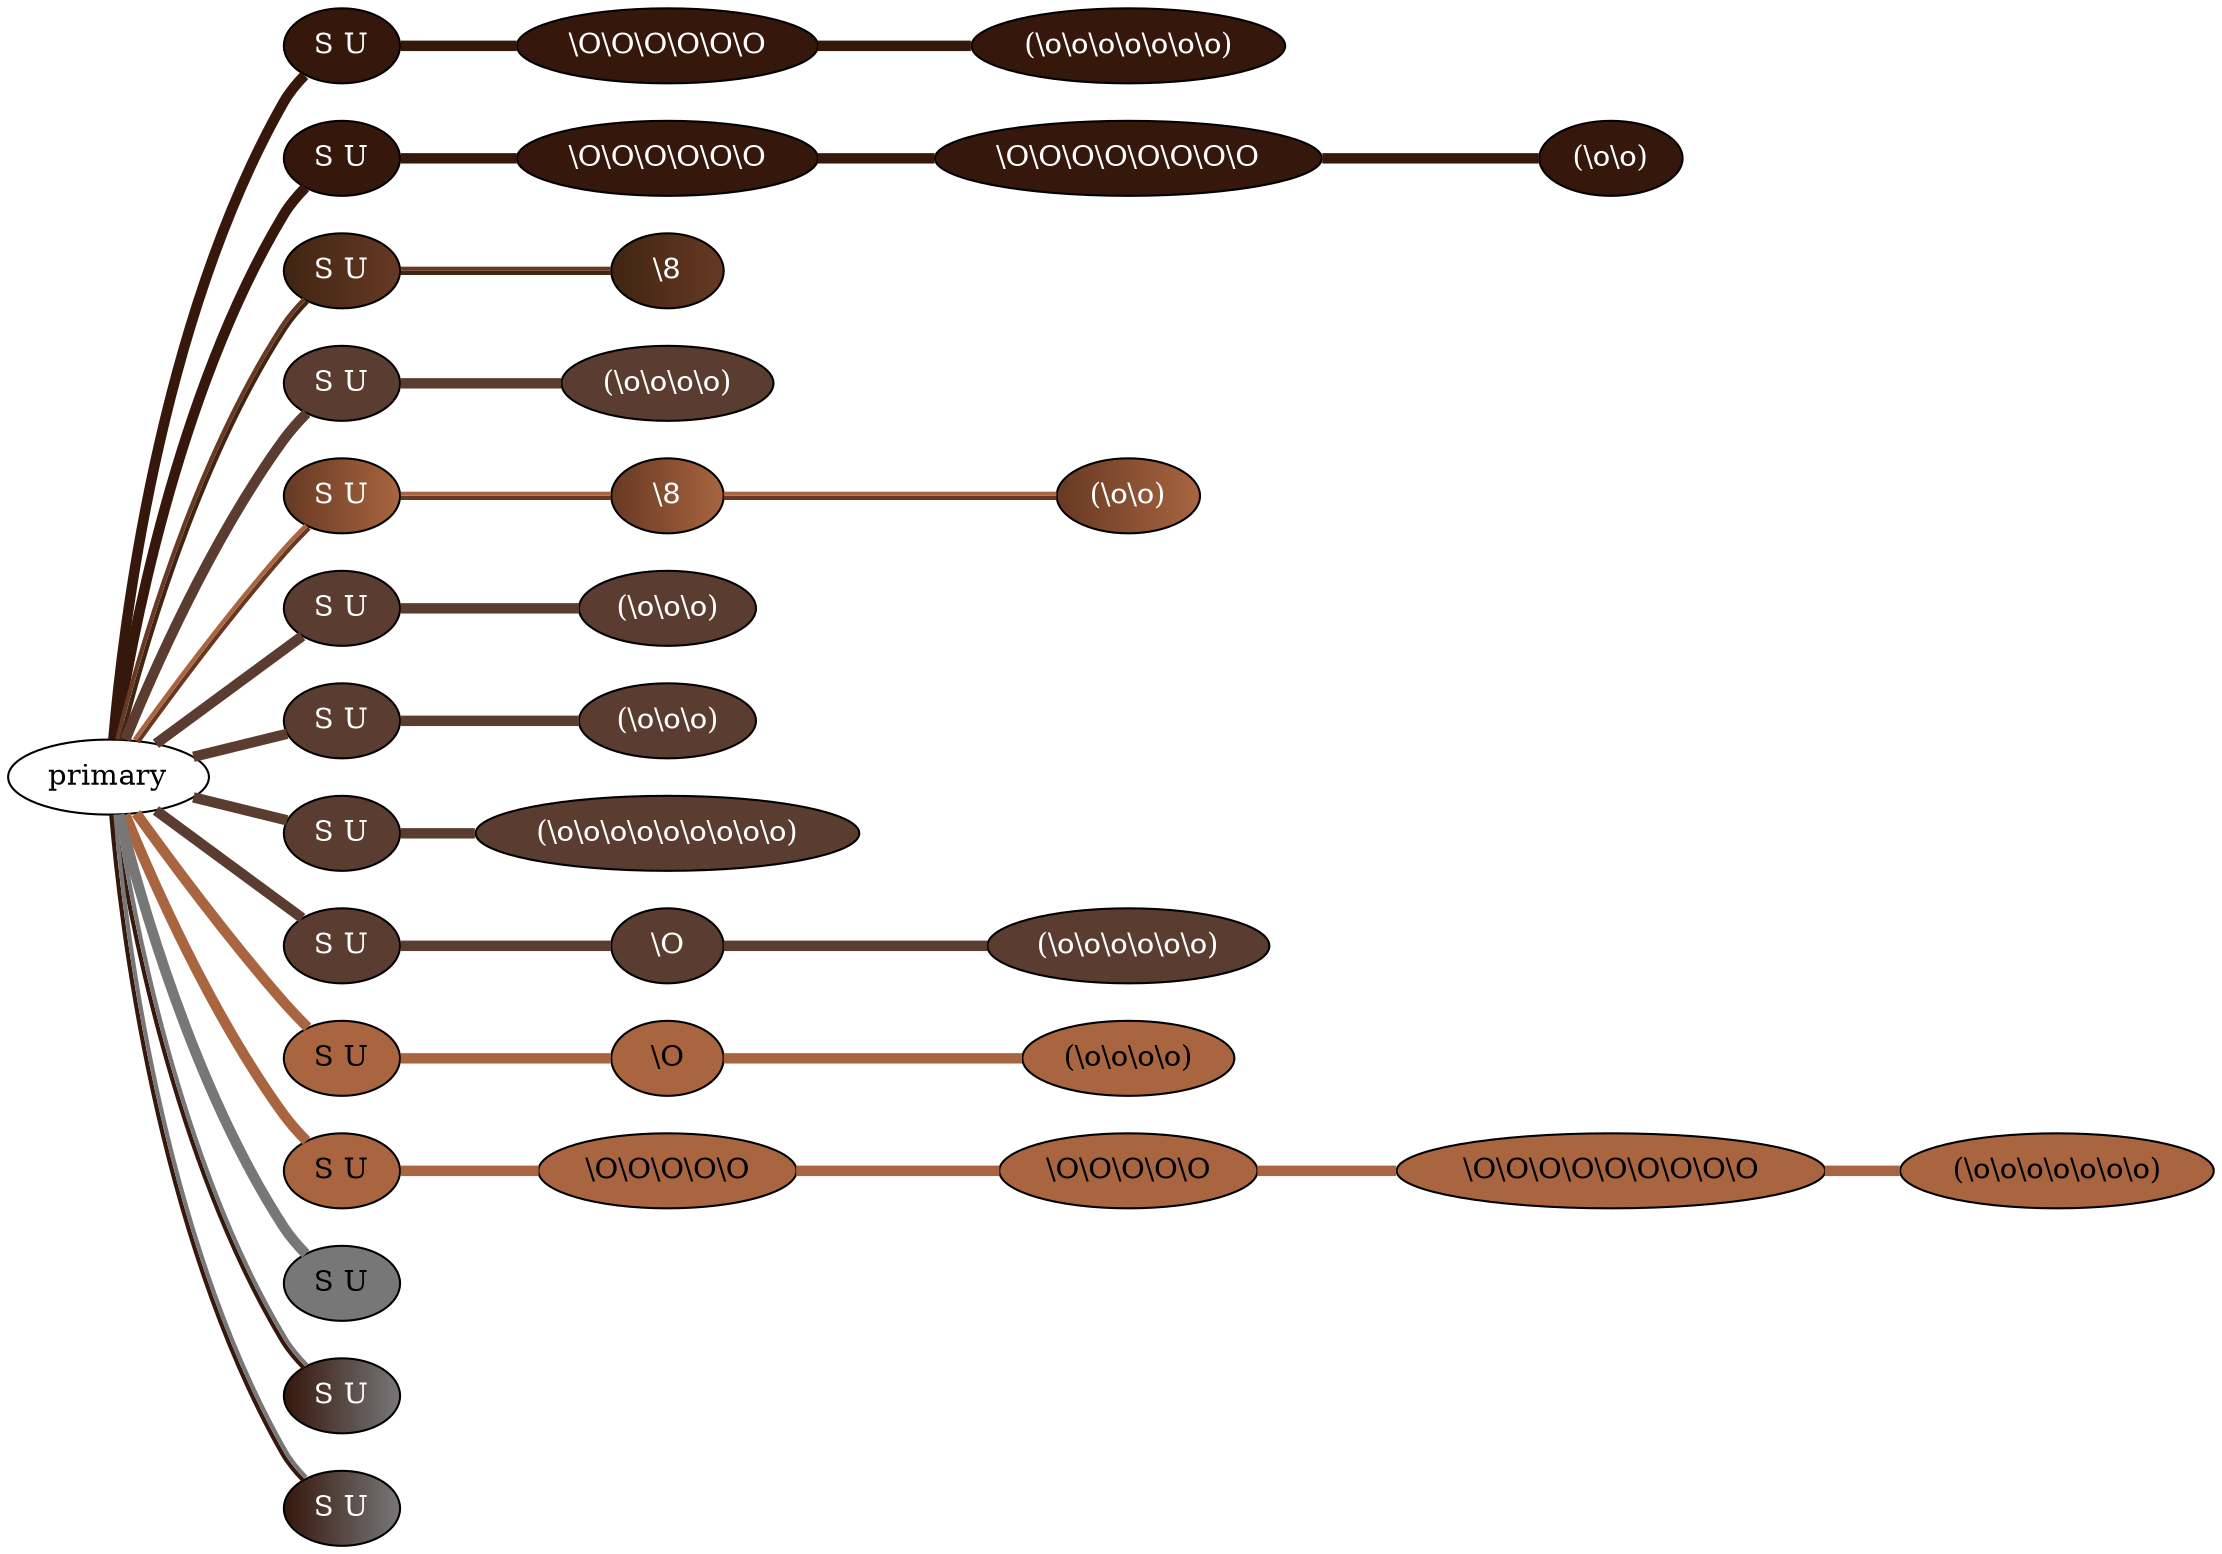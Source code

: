 graph {
 graph [rankdir=LR]
"1" [qtype="pendant_node", pendant_colors="#35170C", pendant_ply="S", pendant_attach="U", pendant_length="31.5", label="S U", style=filled, fillcolor="#35170C", fontcolor="#ffffff"]
"primary" -- "1" [qtype="pendant_link",penwidth=5,color="#35170C"]
"1:0" [qtype="knot_node", knot_value="6", knot_type="S", knot_position="16.0", knot_spin="Z", label="\\O\\O\\O\\O\\O\\O", style=filled, fillcolor="#35170C" , fontcolor="#ffffff"]
"1" -- "1:0" [qtype="knot_link",penwidth=5,color="#35170C"]
"1:1" [qtype="knot_node", knot_value="7", knot_type="L", knot_position="29.5", knot_spin="Z", label="(\\o\\o\\o\\o\\o\\o\\o)", style=filled, fillcolor="#35170C" , fontcolor="#ffffff"]
"1:0" -- "1:1" [qtype="knot_link",penwidth=5,color="#35170C"]
"2" [qtype="pendant_node", pendant_colors="#35170C", pendant_ply="S", pendant_attach="U", pendant_length="29.0", label="S U", style=filled, fillcolor="#35170C", fontcolor="#ffffff"]
"primary" -- "2" [qtype="pendant_link",penwidth=5,color="#35170C"]
"2:0" [qtype="knot_node", knot_value="6", knot_type="S", knot_position="8.0", knot_spin="Z", label="\\O\\O\\O\\O\\O\\O", style=filled, fillcolor="#35170C" , fontcolor="#ffffff"]
"2" -- "2:0" [qtype="knot_link",penwidth=5,color="#35170C"]
"2:1" [qtype="knot_node", knot_value="8", knot_type="S", knot_position="16.0", knot_spin="Z", label="\\O\\O\\O\\O\\O\\O\\O\\O", style=filled, fillcolor="#35170C" , fontcolor="#ffffff"]
"2:0" -- "2:1" [qtype="knot_link",penwidth=5,color="#35170C"]
"2:2" [qtype="knot_node", knot_value="2", knot_type="L", knot_position="25.0", knot_spin="Z", label="(\\o\\o)", style=filled, fillcolor="#35170C" , fontcolor="#ffffff"]
"2:1" -- "2:2" [qtype="knot_link",penwidth=5,color="#35170C"]
"3" [qtype="pendant_node", pendant_colors="#3F2512:#673923", pendant_ply="S", pendant_attach="U", pendant_length="57.0", label="S U", style=filled, fillcolor="#3F2512:#673923", fontcolor="#ffffff"]
"primary" -- "3" [qtype="pendant_link",penwidth=2,color="#3F2512:#673923"]
"3:0" [qtype="knot_node", knot_value="1", knot_type="E", knot_position="33.0", knot_spin="Z", label="\\8", style=filled, fillcolor="#3F2512:#673923" , fontcolor="#ffffff"]
"3" -- "3:0" [qtype="knot_link",penwidth=2,color="#3F2512:#673923"]
"4" [qtype="pendant_node", pendant_colors="#5A3D30", pendant_ply="S", pendant_attach="U", pendant_length="46.0", label="S U", style=filled, fillcolor="#5A3D30", fontcolor="#ffffff"]
"primary" -- "4" [qtype="pendant_link",penwidth=5,color="#5A3D30"]
"4:0" [qtype="knot_node", knot_value="4", knot_type="L", knot_position="25.0", knot_spin="Z", label="(\\o\\o\\o\\o)", style=filled, fillcolor="#5A3D30" , fontcolor="#ffffff"]
"4" -- "4:0" [qtype="knot_link",penwidth=5,color="#5A3D30"]
"5" [qtype="pendant_node", pendant_colors="#673923:#A86540", pendant_ply="S", pendant_attach="U", pendant_length="46.0", label="S U", style=filled, fillcolor="#673923:#A86540", fontcolor="#ffffff"]
"primary" -- "5" [qtype="pendant_link",penwidth=2,color="#673923:#A86540"]
"5:0" [qtype="knot_node", knot_value="1", knot_type="E", knot_position="16.0", knot_spin="Z", label="\\8", style=filled, fillcolor="#673923:#A86540" , fontcolor="#ffffff"]
"5" -- "5:0" [qtype="knot_link",penwidth=2,color="#673923:#A86540"]
"5:1" [qtype="knot_node", knot_value="2", knot_type="L", knot_position="31.5", knot_spin="Z", label="(\\o\\o)", style=filled, fillcolor="#673923:#A86540" , fontcolor="#ffffff"]
"5:0" -- "5:1" [qtype="knot_link",penwidth=2,color="#673923:#A86540"]
"6" [qtype="pendant_node", pendant_colors="#5A3D30", pendant_ply="S", pendant_attach="U", pendant_length="43.0", label="S U", style=filled, fillcolor="#5A3D30", fontcolor="#ffffff"]
"primary" -- "6" [qtype="pendant_link",penwidth=5,color="#5A3D30"]
"6:0" [qtype="knot_node", knot_value="3", knot_type="L", knot_position="24.0", knot_spin="Z", label="(\\o\\o\\o)", style=filled, fillcolor="#5A3D30" , fontcolor="#ffffff"]
"6" -- "6:0" [qtype="knot_link",penwidth=5,color="#5A3D30"]
"7" [qtype="pendant_node", pendant_colors="#5A3D30", pendant_ply="S", pendant_attach="U", pendant_length="39.5", label="S U", style=filled, fillcolor="#5A3D30", fontcolor="#ffffff"]
"primary" -- "7" [qtype="pendant_link",penwidth=5,color="#5A3D30"]
"7:0" [qtype="knot_node", knot_value="3", knot_type="L", knot_position="24.0", knot_spin="Z", label="(\\o\\o\\o)", style=filled, fillcolor="#5A3D30" , fontcolor="#ffffff"]
"7" -- "7:0" [qtype="knot_link",penwidth=5,color="#5A3D30"]
"8" [qtype="pendant_node", pendant_colors="#5A3D30", pendant_ply="S", pendant_attach="U", pendant_length="50.0", label="S U", style=filled, fillcolor="#5A3D30", fontcolor="#ffffff"]
"primary" -- "8" [qtype="pendant_link",penwidth=5,color="#5A3D30"]
"8:0" [qtype="knot_node", knot_value="9", knot_type="L", knot_position="26.0", knot_spin="Z", label="(\\o\\o\\o\\o\\o\\o\\o\\o\\o)", style=filled, fillcolor="#5A3D30" , fontcolor="#ffffff"]
"8" -- "8:0" [qtype="knot_link",penwidth=5,color="#5A3D30"]
"9" [qtype="pendant_node", pendant_colors="#5A3D30", pendant_ply="S", pendant_attach="U", pendant_length="46.0", label="S U", style=filled, fillcolor="#5A3D30", fontcolor="#ffffff"]
"primary" -- "9" [qtype="pendant_link",penwidth=5,color="#5A3D30"]
"9:0" [qtype="knot_node", knot_value="1", knot_type="S", knot_position="19.0", knot_spin="Z", label="\\O", style=filled, fillcolor="#5A3D30" , fontcolor="#ffffff"]
"9" -- "9:0" [qtype="knot_link",penwidth=5,color="#5A3D30"]
"9:1" [qtype="knot_node", knot_value="6", knot_type="L", knot_position="26.5", knot_spin="Z", label="(\\o\\o\\o\\o\\o\\o)", style=filled, fillcolor="#5A3D30" , fontcolor="#ffffff"]
"9:0" -- "9:1" [qtype="knot_link",penwidth=5,color="#5A3D30"]
"10" [qtype="pendant_node", pendant_colors="#A86540", pendant_ply="S", pendant_attach="U", pendant_length="57.0", label="S U", style=filled, fillcolor="#A86540", fontcolor="#000000"]
"primary" -- "10" [qtype="pendant_link",penwidth=5,color="#A86540"]
"10:0" [qtype="knot_node", knot_value="1", knot_type="S", knot_position="10.5", knot_spin="Z", label="\\O", style=filled, fillcolor="#A86540" , fontcolor="#000000"]
"10" -- "10:0" [qtype="knot_link",penwidth=5,color="#A86540"]
"10:1" [qtype="knot_node", knot_value="4", knot_type="L", knot_position="30.5", knot_spin="Z", label="(\\o\\o\\o\\o)", style=filled, fillcolor="#A86540" , fontcolor="#000000"]
"10:0" -- "10:1" [qtype="knot_link",penwidth=5,color="#A86540"]
"11" [qtype="pendant_node", pendant_colors="#A86540", pendant_ply="S", pendant_attach="U", pendant_length="24.0", label="S U", style=filled, fillcolor="#A86540", fontcolor="#000000"]
"primary" -- "11" [qtype="pendant_link",penwidth=5,color="#A86540"]
"11:0" [qtype="knot_node", knot_value="5", knot_type="S", knot_position="1.0", knot_spin="Z", label="\\O\\O\\O\\O\\O", style=filled, fillcolor="#A86540" , fontcolor="#000000"]
"11" -- "11:0" [qtype="knot_link",penwidth=5,color="#A86540"]
"11:1" [qtype="knot_node", knot_value="5", knot_type="S", knot_position="5.5", knot_spin="Z", label="\\O\\O\\O\\O\\O", style=filled, fillcolor="#A86540" , fontcolor="#000000"]
"11:0" -- "11:1" [qtype="knot_link",penwidth=5,color="#A86540"]
"11:2" [qtype="knot_node", knot_value="9", knot_type="S", knot_position="11.0", knot_spin="Z", label="\\O\\O\\O\\O\\O\\O\\O\\O\\O", style=filled, fillcolor="#A86540" , fontcolor="#000000"]
"11:1" -- "11:2" [qtype="knot_link",penwidth=5,color="#A86540"]
"11:3" [qtype="knot_node", knot_value="7", knot_type="L", knot_position="20.0", knot_spin="Z", label="(\\o\\o\\o\\o\\o\\o\\o)", style=filled, fillcolor="#A86540" , fontcolor="#000000"]
"11:2" -- "11:3" [qtype="knot_link",penwidth=5,color="#A86540"]
"12" [qtype="pendant_node", pendant_colors="#777777", pendant_ply="S", pendant_attach="U", pendant_length="0.5", label="S U", style=filled, fillcolor="#777777", fontcolor="#000000"]
"primary" -- "12" [qtype="pendant_link",penwidth=5,color="#777777"]
"13" [qtype="pendant_node", pendant_colors="#35170C:#777777", pendant_ply="S", pendant_attach="U", pendant_length="12.5", label="S U", style=filled, fillcolor="#35170C:#777777", fontcolor="#ffffff"]
"primary" -- "13" [qtype="pendant_link",penwidth=2,color="#35170C:#777777"]
"14" [qtype="pendant_node", pendant_colors="#35170C:#777777", pendant_ply="S", pendant_attach="U", pendant_length="1.5", label="S U", style=filled, fillcolor="#35170C:#777777", fontcolor="#ffffff"]
"primary" -- "14" [qtype="pendant_link",penwidth=2,color="#35170C:#777777"]
}
